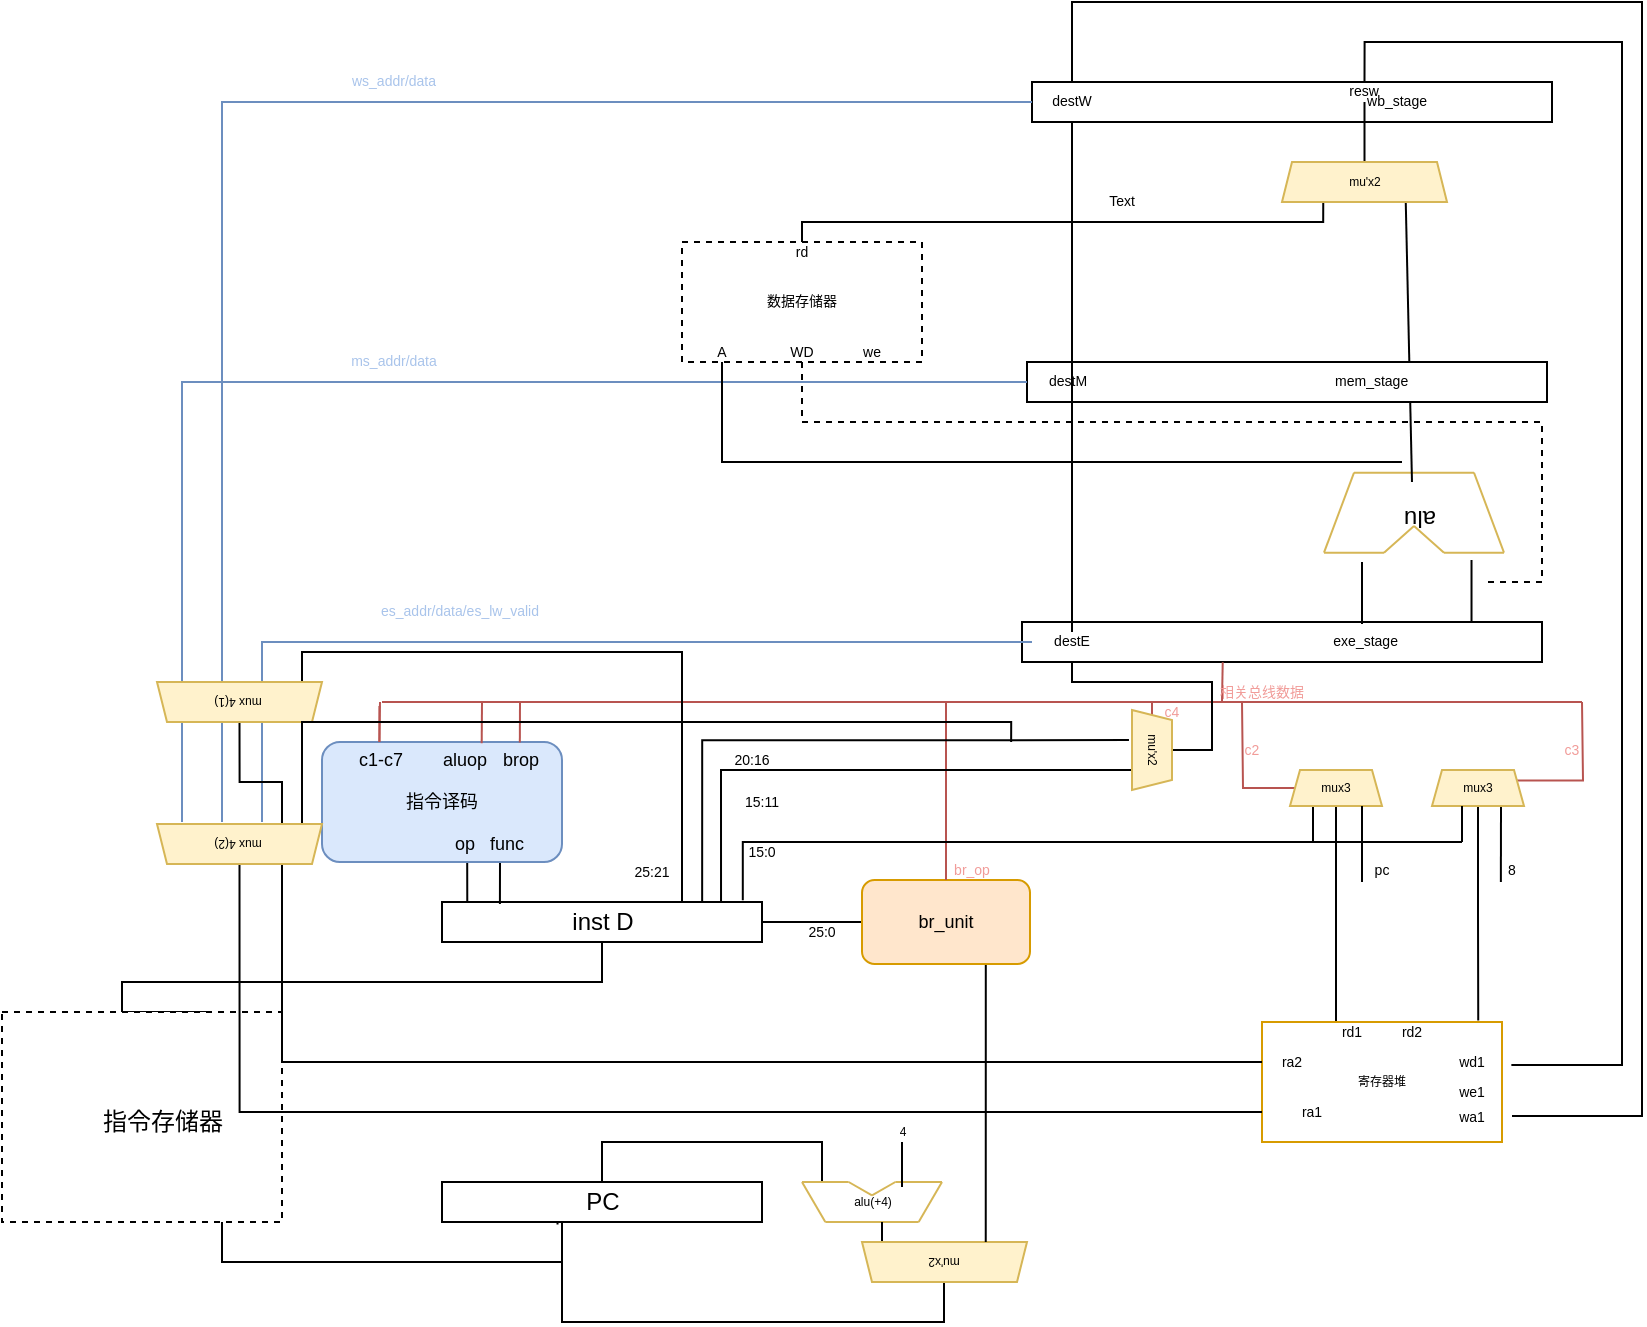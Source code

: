 <mxfile version="13.7.9" type="github">
  <diagram id="yVL93aZlSCPD28D4NVMG" name="Page-1">
    <mxGraphModel dx="1303" dy="782" grid="1" gridSize="10" guides="1" tooltips="1" connect="1" arrows="1" fold="1" page="1" pageScale="1" pageWidth="827" pageHeight="1169" math="0" shadow="0">
      <root>
        <mxCell id="0" />
        <mxCell id="1" parent="0" />
        <mxCell id="3o_DZB8A9wsRg_1Wg4iL-9" style="edgeStyle=orthogonalEdgeStyle;rounded=0;orthogonalLoop=1;jettySize=auto;html=1;entryX=0.361;entryY=1.062;entryDx=0;entryDy=0;entryPerimeter=0;endArrow=none;endFill=0;" edge="1" parent="1" source="3o_DZB8A9wsRg_1Wg4iL-2" target="3o_DZB8A9wsRg_1Wg4iL-7">
          <mxGeometry relative="1" as="geometry">
            <mxPoint x="310" y="680" as="targetPoint" />
            <Array as="points">
              <mxPoint x="110" y="710" />
              <mxPoint x="280" y="710" />
              <mxPoint x="280" y="671" />
            </Array>
          </mxGeometry>
        </mxCell>
        <mxCell id="3o_DZB8A9wsRg_1Wg4iL-44" style="edgeStyle=orthogonalEdgeStyle;rounded=0;orthogonalLoop=1;jettySize=auto;html=1;exitX=0.75;exitY=0;exitDx=0;exitDy=0;entryX=0.5;entryY=1;entryDx=0;entryDy=0;endArrow=none;endFill=0;fillColor=#FFFFCC;fontSize=9;" edge="1" parent="1" source="3o_DZB8A9wsRg_1Wg4iL-2" target="3o_DZB8A9wsRg_1Wg4iL-10">
          <mxGeometry relative="1" as="geometry">
            <Array as="points">
              <mxPoint x="60" y="585" />
              <mxPoint x="60" y="570" />
              <mxPoint x="300" y="570" />
            </Array>
          </mxGeometry>
        </mxCell>
        <object label="" 指令存储器="" id="3o_DZB8A9wsRg_1Wg4iL-2">
          <mxCell style="rounded=0;whiteSpace=wrap;html=1;dashed=1;" vertex="1" parent="1">
            <mxGeometry y="585" width="140" height="105" as="geometry" />
          </mxCell>
        </object>
        <mxCell id="3o_DZB8A9wsRg_1Wg4iL-4" value="指令存储器" style="text;html=1;resizable=0;autosize=1;align=center;verticalAlign=middle;points=[];fillColor=none;strokeColor=none;rounded=0;" vertex="1" parent="1">
          <mxGeometry x="40" y="630" width="80" height="20" as="geometry" />
        </mxCell>
        <mxCell id="3o_DZB8A9wsRg_1Wg4iL-61" style="edgeStyle=orthogonalEdgeStyle;rounded=0;orthogonalLoop=1;jettySize=auto;html=1;exitX=0.5;exitY=0;exitDx=0;exitDy=0;endArrow=none;endFill=0;fillColor=#FFFFCC;fontSize=9;" edge="1" parent="1" source="3o_DZB8A9wsRg_1Wg4iL-7">
          <mxGeometry relative="1" as="geometry">
            <mxPoint x="410" y="670" as="targetPoint" />
            <Array as="points">
              <mxPoint x="300" y="650" />
              <mxPoint x="410" y="650" />
            </Array>
          </mxGeometry>
        </mxCell>
        <mxCell id="3o_DZB8A9wsRg_1Wg4iL-7" value="" style="rounded=0;whiteSpace=wrap;html=1;" vertex="1" parent="1">
          <mxGeometry x="220" y="670" width="160" height="20" as="geometry" />
        </mxCell>
        <mxCell id="3o_DZB8A9wsRg_1Wg4iL-8" value="PC" style="text;html=1;resizable=0;autosize=1;align=center;verticalAlign=middle;points=[];fillColor=none;strokeColor=none;rounded=0;" vertex="1" parent="1">
          <mxGeometry x="285" y="670" width="30" height="20" as="geometry" />
        </mxCell>
        <mxCell id="3o_DZB8A9wsRg_1Wg4iL-57" style="edgeStyle=orthogonalEdgeStyle;rounded=0;orthogonalLoop=1;jettySize=auto;html=1;exitX=1;exitY=0.5;exitDx=0;exitDy=0;entryX=0;entryY=0.5;entryDx=0;entryDy=0;endArrow=none;endFill=0;fillColor=#FFFFCC;fontSize=9;" edge="1" parent="1" source="3o_DZB8A9wsRg_1Wg4iL-10" target="3o_DZB8A9wsRg_1Wg4iL-56">
          <mxGeometry relative="1" as="geometry" />
        </mxCell>
        <mxCell id="3o_DZB8A9wsRg_1Wg4iL-10" value="" style="rounded=0;whiteSpace=wrap;html=1;" vertex="1" parent="1">
          <mxGeometry x="220" y="530" width="160" height="20" as="geometry" />
        </mxCell>
        <mxCell id="3o_DZB8A9wsRg_1Wg4iL-11" value="inst D" style="text;html=1;resizable=0;autosize=1;align=center;verticalAlign=middle;points=[];fillColor=none;strokeColor=none;rounded=0;" vertex="1" parent="1">
          <mxGeometry x="275" y="530" width="50" height="20" as="geometry" />
        </mxCell>
        <mxCell id="3o_DZB8A9wsRg_1Wg4iL-34" value="" style="group" vertex="1" connectable="0" parent="1">
          <mxGeometry x="400" y="670" width="70" height="20" as="geometry" />
        </mxCell>
        <mxCell id="3o_DZB8A9wsRg_1Wg4iL-23" value="" style="endArrow=none;html=1;fillColor=#FFFFCC;strokeColor=#d6b656;rounded=1;" edge="1" parent="3o_DZB8A9wsRg_1Wg4iL-34">
          <mxGeometry width="29.167" height="16.667" as="geometry">
            <mxPoint x="46.667" as="sourcePoint" />
            <mxPoint x="70" as="targetPoint" />
          </mxGeometry>
        </mxCell>
        <mxCell id="3o_DZB8A9wsRg_1Wg4iL-24" value="" style="endArrow=none;html=1;fillColor=#FFFFCC;strokeColor=#d6b656;rounded=1;" edge="1" parent="3o_DZB8A9wsRg_1Wg4iL-34">
          <mxGeometry width="29.167" height="16.667" as="geometry">
            <mxPoint as="sourcePoint" />
            <mxPoint x="23.333" as="targetPoint" />
          </mxGeometry>
        </mxCell>
        <mxCell id="3o_DZB8A9wsRg_1Wg4iL-25" value="" style="endArrow=none;html=1;fillColor=#FFFFCC;strokeColor=#d6b656;rounded=1;" edge="1" parent="3o_DZB8A9wsRg_1Wg4iL-34">
          <mxGeometry width="29.167" height="16.667" as="geometry">
            <mxPoint x="35" y="6.667" as="sourcePoint" />
            <mxPoint x="46.667" as="targetPoint" />
          </mxGeometry>
        </mxCell>
        <mxCell id="3o_DZB8A9wsRg_1Wg4iL-26" value="" style="endArrow=none;html=1;fillColor=#FFFFCC;strokeColor=#d6b656;rounded=1;" edge="1" parent="3o_DZB8A9wsRg_1Wg4iL-34">
          <mxGeometry width="29.167" height="16.667" as="geometry">
            <mxPoint x="23.333" as="sourcePoint" />
            <mxPoint x="35" y="6.667" as="targetPoint" />
          </mxGeometry>
        </mxCell>
        <mxCell id="3o_DZB8A9wsRg_1Wg4iL-27" value="" style="endArrow=none;html=1;fillColor=#FFFFCC;strokeColor=#d6b656;rounded=1;" edge="1" parent="3o_DZB8A9wsRg_1Wg4iL-34">
          <mxGeometry width="29.167" height="16.667" as="geometry">
            <mxPoint as="sourcePoint" />
            <mxPoint x="11.667" y="20" as="targetPoint" />
          </mxGeometry>
        </mxCell>
        <mxCell id="3o_DZB8A9wsRg_1Wg4iL-28" value="" style="endArrow=none;html=1;fillColor=#FFFFCC;strokeColor=#d6b656;rounded=1;" edge="1" parent="3o_DZB8A9wsRg_1Wg4iL-34">
          <mxGeometry width="29.167" height="16.667" as="geometry">
            <mxPoint x="11.667" y="20" as="sourcePoint" />
            <mxPoint x="58.333" y="20" as="targetPoint" />
          </mxGeometry>
        </mxCell>
        <mxCell id="3o_DZB8A9wsRg_1Wg4iL-29" value="" style="endArrow=none;html=1;fillColor=#FFFFCC;strokeColor=#d6b656;rounded=1;" edge="1" parent="3o_DZB8A9wsRg_1Wg4iL-34">
          <mxGeometry width="29.167" height="16.667" as="geometry">
            <mxPoint x="58.333" y="20" as="sourcePoint" />
            <mxPoint x="70" as="targetPoint" />
          </mxGeometry>
        </mxCell>
        <mxCell id="3o_DZB8A9wsRg_1Wg4iL-33" value="alu(+4)" style="text;html=1;align=center;verticalAlign=middle;resizable=0;points=[];autosize=1;fontSize=6;" vertex="1" parent="3o_DZB8A9wsRg_1Wg4iL-34">
          <mxGeometry x="10" y="4.997" width="50" height="10" as="geometry" />
        </mxCell>
        <mxCell id="3o_DZB8A9wsRg_1Wg4iL-38" value="" style="endArrow=none;html=1;fillColor=#FFFFCC;fontSize=6;" edge="1" parent="1">
          <mxGeometry width="50" height="50" relative="1" as="geometry">
            <mxPoint x="450" y="672.5" as="sourcePoint" />
            <mxPoint x="450" y="650" as="targetPoint" />
          </mxGeometry>
        </mxCell>
        <mxCell id="3o_DZB8A9wsRg_1Wg4iL-39" value="4" style="text;html=1;align=center;verticalAlign=middle;resizable=0;points=[];autosize=1;fontSize=6;" vertex="1" parent="1">
          <mxGeometry x="440" y="640" width="20" height="10" as="geometry" />
        </mxCell>
        <mxCell id="3o_DZB8A9wsRg_1Wg4iL-43" style="edgeStyle=orthogonalEdgeStyle;rounded=0;orthogonalLoop=1;jettySize=auto;html=1;exitX=0.75;exitY=0;exitDx=0;exitDy=0;endArrow=none;endFill=0;fillColor=#FFFFCC;fontSize=9;" edge="1" parent="1" source="3o_DZB8A9wsRg_1Wg4iL-41">
          <mxGeometry relative="1" as="geometry">
            <mxPoint x="280" y="710" as="targetPoint" />
            <Array as="points">
              <mxPoint x="471" y="720" />
              <mxPoint x="471" y="740" />
              <mxPoint x="280" y="740" />
            </Array>
          </mxGeometry>
        </mxCell>
        <mxCell id="3o_DZB8A9wsRg_1Wg4iL-59" style="edgeStyle=orthogonalEdgeStyle;rounded=0;orthogonalLoop=1;jettySize=auto;html=1;exitX=0.75;exitY=1;exitDx=0;exitDy=0;endArrow=none;endFill=0;fillColor=#FFFFCC;fontSize=9;" edge="1" parent="1" source="3o_DZB8A9wsRg_1Wg4iL-41">
          <mxGeometry relative="1" as="geometry">
            <mxPoint x="450" y="700" as="targetPoint" />
          </mxGeometry>
        </mxCell>
        <mxCell id="3o_DZB8A9wsRg_1Wg4iL-79" style="edgeStyle=orthogonalEdgeStyle;rounded=0;orthogonalLoop=1;jettySize=auto;html=1;exitX=0.75;exitY=1;exitDx=0;exitDy=0;endArrow=none;endFill=0;fillColor=#FFFFCC;fontSize=7;" edge="1" parent="1" source="3o_DZB8A9wsRg_1Wg4iL-41">
          <mxGeometry relative="1" as="geometry">
            <mxPoint x="440" y="690" as="targetPoint" />
          </mxGeometry>
        </mxCell>
        <mxCell id="3o_DZB8A9wsRg_1Wg4iL-41" value="mu&#39;x2" style="shape=trapezoid;perimeter=trapezoidPerimeter;whiteSpace=wrap;html=1;fixedSize=1;fontSize=6;rotation=-180;size=5;fillColor=#fff2cc;strokeColor=#d6b656;" vertex="1" parent="1">
          <mxGeometry x="430" y="700" width="82.5" height="20" as="geometry" />
        </mxCell>
        <mxCell id="3o_DZB8A9wsRg_1Wg4iL-50" style="edgeStyle=orthogonalEdgeStyle;rounded=0;orthogonalLoop=1;jettySize=auto;html=1;exitX=0.75;exitY=1;exitDx=0;exitDy=0;entryX=0.181;entryY=0.052;entryDx=0;entryDy=0;entryPerimeter=0;endArrow=none;endFill=0;fillColor=#FFFFCC;fontSize=9;" edge="1" parent="1" source="3o_DZB8A9wsRg_1Wg4iL-45" target="3o_DZB8A9wsRg_1Wg4iL-10">
          <mxGeometry relative="1" as="geometry" />
        </mxCell>
        <mxCell id="3o_DZB8A9wsRg_1Wg4iL-51" style="edgeStyle=orthogonalEdgeStyle;rounded=0;orthogonalLoop=1;jettySize=auto;html=1;exitX=0.5;exitY=1;exitDx=0;exitDy=0;entryX=0.079;entryY=0.014;entryDx=0;entryDy=0;entryPerimeter=0;endArrow=none;endFill=0;fillColor=#FFFFCC;fontSize=9;" edge="1" parent="1" source="3o_DZB8A9wsRg_1Wg4iL-45" target="3o_DZB8A9wsRg_1Wg4iL-10">
          <mxGeometry relative="1" as="geometry" />
        </mxCell>
        <mxCell id="3o_DZB8A9wsRg_1Wg4iL-45" value="指令译码" style="rounded=1;whiteSpace=wrap;html=1;fontSize=9;fillColor=#dae8fc;strokeColor=#6c8ebf;" vertex="1" parent="1">
          <mxGeometry x="160" y="450" width="120" height="60" as="geometry" />
        </mxCell>
        <mxCell id="3o_DZB8A9wsRg_1Wg4iL-49" value="op" style="text;html=1;align=center;verticalAlign=middle;resizable=0;points=[];autosize=1;fontSize=9;" vertex="1" parent="1">
          <mxGeometry x="216" y="492" width="30" height="18" as="geometry" />
        </mxCell>
        <mxCell id="3o_DZB8A9wsRg_1Wg4iL-52" value="func" style="text;html=1;align=center;verticalAlign=middle;resizable=0;points=[];autosize=1;fontSize=9;" vertex="1" parent="1">
          <mxGeometry x="234" y="492" width="36" height="18" as="geometry" />
        </mxCell>
        <mxCell id="3o_DZB8A9wsRg_1Wg4iL-53" value="c1-c7" style="text;html=1;align=center;verticalAlign=middle;resizable=0;points=[];autosize=1;fontSize=9;" vertex="1" parent="1">
          <mxGeometry x="169" y="449" width="40" height="20" as="geometry" />
        </mxCell>
        <mxCell id="3o_DZB8A9wsRg_1Wg4iL-54" value="aluop" style="text;html=1;align=center;verticalAlign=middle;resizable=0;points=[];autosize=1;fontSize=9;" vertex="1" parent="1">
          <mxGeometry x="210" y="450" width="42" height="18" as="geometry" />
        </mxCell>
        <mxCell id="3o_DZB8A9wsRg_1Wg4iL-55" value="brop" style="text;html=1;align=center;verticalAlign=middle;resizable=0;points=[];autosize=1;fontSize=9;" vertex="1" parent="1">
          <mxGeometry x="238" y="450" width="42" height="18" as="geometry" />
        </mxCell>
        <mxCell id="3o_DZB8A9wsRg_1Wg4iL-58" style="edgeStyle=orthogonalEdgeStyle;rounded=0;orthogonalLoop=1;jettySize=auto;html=1;exitX=0.75;exitY=1;exitDx=0;exitDy=0;entryX=0.25;entryY=1;entryDx=0;entryDy=0;endArrow=none;endFill=0;fillColor=#FFFFCC;fontSize=9;" edge="1" parent="1" source="3o_DZB8A9wsRg_1Wg4iL-56" target="3o_DZB8A9wsRg_1Wg4iL-41">
          <mxGeometry relative="1" as="geometry">
            <Array as="points">
              <mxPoint x="492" y="561" />
            </Array>
          </mxGeometry>
        </mxCell>
        <mxCell id="3o_DZB8A9wsRg_1Wg4iL-56" value="br_unit" style="rounded=1;whiteSpace=wrap;html=1;fontSize=9;fillColor=#ffe6cc;strokeColor=#D79B00;" vertex="1" parent="1">
          <mxGeometry x="430" y="519" width="84" height="42" as="geometry" />
        </mxCell>
        <mxCell id="3o_DZB8A9wsRg_1Wg4iL-62" value="" style="endArrow=none;html=1;fillColor=#f8cecc;fontSize=9;strokeColor=#b85450;" edge="1" parent="1">
          <mxGeometry width="50" height="50" relative="1" as="geometry">
            <mxPoint x="188.71" y="450" as="sourcePoint" />
            <mxPoint x="188.71" y="432" as="targetPoint" />
          </mxGeometry>
        </mxCell>
        <mxCell id="3o_DZB8A9wsRg_1Wg4iL-64" value="" style="endArrow=none;html=1;fillColor=#f8cecc;fontSize=9;strokeColor=#b85450;exitX=0.044;exitY=0.037;exitDx=0;exitDy=0;exitPerimeter=0;" edge="1" parent="1" source="3o_DZB8A9wsRg_1Wg4iL-55">
          <mxGeometry width="50" height="50" relative="1" as="geometry">
            <mxPoint x="198.71" y="460" as="sourcePoint" />
            <mxPoint x="240" y="430" as="targetPoint" />
          </mxGeometry>
        </mxCell>
        <mxCell id="3o_DZB8A9wsRg_1Wg4iL-65" value="" style="endArrow=none;html=1;fillColor=#f8cecc;fontSize=9;strokeColor=#b85450;exitX=0.498;exitY=0.016;exitDx=0;exitDy=0;exitPerimeter=0;" edge="1" parent="1" source="3o_DZB8A9wsRg_1Wg4iL-55">
          <mxGeometry width="50" height="50" relative="1" as="geometry">
            <mxPoint x="208.71" y="470" as="sourcePoint" />
            <mxPoint x="259" y="430" as="targetPoint" />
          </mxGeometry>
        </mxCell>
        <mxCell id="3o_DZB8A9wsRg_1Wg4iL-66" value="" style="endArrow=none;html=1;fillColor=#f8cecc;fontSize=9;strokeColor=#b85450;" edge="1" parent="1">
          <mxGeometry width="50" height="50" relative="1" as="geometry">
            <mxPoint x="188.71" y="450" as="sourcePoint" />
            <mxPoint x="189" y="430" as="targetPoint" />
          </mxGeometry>
        </mxCell>
        <mxCell id="3o_DZB8A9wsRg_1Wg4iL-67" value="" style="endArrow=none;html=1;fillColor=#f8cecc;fontSize=9;strokeColor=#b85450;" edge="1" parent="1">
          <mxGeometry width="50" height="50" relative="1" as="geometry">
            <mxPoint x="190" y="430" as="sourcePoint" />
            <mxPoint x="790" y="430" as="targetPoint" />
          </mxGeometry>
        </mxCell>
        <mxCell id="3o_DZB8A9wsRg_1Wg4iL-68" value="" style="endArrow=none;html=1;fillColor=#f8cecc;fontSize=9;strokeColor=#b85450;exitX=0.5;exitY=0;exitDx=0;exitDy=0;" edge="1" parent="1" source="3o_DZB8A9wsRg_1Wg4iL-56">
          <mxGeometry width="50" height="50" relative="1" as="geometry">
            <mxPoint x="520" y="530" as="sourcePoint" />
            <mxPoint x="472" y="430" as="targetPoint" />
          </mxGeometry>
        </mxCell>
        <mxCell id="3o_DZB8A9wsRg_1Wg4iL-103" style="edgeStyle=orthogonalEdgeStyle;rounded=0;orthogonalLoop=1;jettySize=auto;html=1;exitX=0.25;exitY=0;exitDx=0;exitDy=0;entryX=0.5;entryY=1;entryDx=0;entryDy=0;endArrow=none;endFill=0;fillColor=#FFFFCC;fontSize=7;fontColor=#000000;" edge="1" parent="1" source="3o_DZB8A9wsRg_1Wg4iL-69" target="3o_DZB8A9wsRg_1Wg4iL-96">
          <mxGeometry relative="1" as="geometry">
            <Array as="points">
              <mxPoint x="667" y="590" />
            </Array>
          </mxGeometry>
        </mxCell>
        <mxCell id="3o_DZB8A9wsRg_1Wg4iL-69" value="寄存器堆" style="rounded=0;whiteSpace=wrap;strokeColor=#D79B00;fontSize=6;" vertex="1" parent="1">
          <mxGeometry x="630" y="590" width="120" height="60" as="geometry" />
        </mxCell>
        <mxCell id="3o_DZB8A9wsRg_1Wg4iL-70" value="ra2" style="text;align=center;verticalAlign=middle;resizable=0;points=[];autosize=1;fontSize=7;spacing=0;" vertex="1" parent="1">
          <mxGeometry x="630" y="605" width="30" height="10" as="geometry" />
        </mxCell>
        <mxCell id="3o_DZB8A9wsRg_1Wg4iL-71" value="ra1" style="text;align=center;verticalAlign=middle;resizable=0;points=[];autosize=1;fontSize=7;spacing=0;" vertex="1" parent="1">
          <mxGeometry x="640" y="630" width="30" height="10" as="geometry" />
        </mxCell>
        <mxCell id="3o_DZB8A9wsRg_1Wg4iL-72" value="rd1" style="text;align=center;verticalAlign=middle;resizable=0;points=[];autosize=1;fontSize=7;spacing=0;" vertex="1" parent="1">
          <mxGeometry x="660" y="590" width="30" height="10" as="geometry" />
        </mxCell>
        <mxCell id="3o_DZB8A9wsRg_1Wg4iL-73" value="rd2" style="text;align=center;verticalAlign=middle;resizable=0;points=[];autosize=1;fontSize=7;spacing=0;" vertex="1" parent="1">
          <mxGeometry x="690" y="590" width="30" height="10" as="geometry" />
        </mxCell>
        <mxCell id="3o_DZB8A9wsRg_1Wg4iL-74" value="wd1" style="text;align=center;verticalAlign=middle;resizable=0;points=[];autosize=1;fontSize=7;spacing=0;" vertex="1" parent="1">
          <mxGeometry x="715" y="605" width="40" height="10" as="geometry" />
        </mxCell>
        <mxCell id="3o_DZB8A9wsRg_1Wg4iL-75" value="we1" style="text;align=center;verticalAlign=middle;resizable=0;points=[];autosize=1;fontSize=7;spacing=0;" vertex="1" parent="1">
          <mxGeometry x="715" y="620" width="40" height="10" as="geometry" />
        </mxCell>
        <mxCell id="3o_DZB8A9wsRg_1Wg4iL-76" value="wa1" style="text;align=center;verticalAlign=middle;resizable=0;points=[];autosize=1;fontSize=7;spacing=0;" vertex="1" parent="1">
          <mxGeometry x="715" y="632.5" width="40" height="10" as="geometry" />
        </mxCell>
        <mxCell id="3o_DZB8A9wsRg_1Wg4iL-81" style="edgeStyle=orthogonalEdgeStyle;rounded=0;orthogonalLoop=1;jettySize=auto;html=1;exitX=0;exitY=0.5;exitDx=0;exitDy=0;endArrow=none;endFill=0;fillColor=#f8cecc;fontSize=7;strokeColor=#b85450;" edge="1" parent="1" source="3o_DZB8A9wsRg_1Wg4iL-80">
          <mxGeometry relative="1" as="geometry">
            <mxPoint x="575" y="430" as="targetPoint" />
          </mxGeometry>
        </mxCell>
        <mxCell id="3o_DZB8A9wsRg_1Wg4iL-83" style="edgeStyle=orthogonalEdgeStyle;rounded=0;orthogonalLoop=1;jettySize=auto;html=1;exitX=0.25;exitY=1;exitDx=0;exitDy=0;entryX=0.813;entryY=0;entryDx=0;entryDy=0;entryPerimeter=0;endArrow=none;endFill=0;fillColor=#FFFFCC;fontSize=7;fontColor=#F19C99;" edge="1" parent="1" target="3o_DZB8A9wsRg_1Wg4iL-10">
          <mxGeometry relative="1" as="geometry">
            <mxPoint x="563.48" y="449.05" as="sourcePoint" />
            <mxPoint x="350" y="524.71" as="targetPoint" />
            <Array as="points">
              <mxPoint x="350" y="449" />
            </Array>
          </mxGeometry>
        </mxCell>
        <mxCell id="3o_DZB8A9wsRg_1Wg4iL-84" style="edgeStyle=orthogonalEdgeStyle;rounded=0;orthogonalLoop=1;jettySize=auto;html=1;exitX=0.75;exitY=1;exitDx=0;exitDy=0;entryX=0.872;entryY=-0.005;entryDx=0;entryDy=0;entryPerimeter=0;endArrow=none;endFill=0;fillColor=#FFFFCC;fontSize=7;fontColor=#F19C99;" edge="1" parent="1" source="3o_DZB8A9wsRg_1Wg4iL-80" target="3o_DZB8A9wsRg_1Wg4iL-10">
          <mxGeometry relative="1" as="geometry" />
        </mxCell>
        <mxCell id="3o_DZB8A9wsRg_1Wg4iL-160" style="edgeStyle=orthogonalEdgeStyle;rounded=0;orthogonalLoop=1;jettySize=auto;html=1;exitX=0.5;exitY=0;exitDx=0;exitDy=0;entryX=0.5;entryY=1;entryDx=0;entryDy=0;endArrow=none;endFill=0;fillColor=#FFFFCC;fontSize=7;fontColor=#000000;" edge="1" parent="1" source="3o_DZB8A9wsRg_1Wg4iL-80" target="3o_DZB8A9wsRg_1Wg4iL-144">
          <mxGeometry relative="1" as="geometry">
            <Array as="points">
              <mxPoint x="605" y="454" />
              <mxPoint x="605" y="420" />
              <mxPoint x="535" y="420" />
            </Array>
          </mxGeometry>
        </mxCell>
        <mxCell id="3o_DZB8A9wsRg_1Wg4iL-80" value="mu&#39;x2" style="shape=trapezoid;perimeter=trapezoidPerimeter;whiteSpace=wrap;html=1;fixedSize=1;fontSize=6;rotation=90;size=5;fillColor=#fff2cc;strokeColor=#d6b656;" vertex="1" parent="1">
          <mxGeometry x="555" y="444" width="40" height="20" as="geometry" />
        </mxCell>
        <mxCell id="3o_DZB8A9wsRg_1Wg4iL-82" value="c4" style="text;align=center;verticalAlign=middle;resizable=0;points=[];autosize=1;fontSize=7;fontColor=#F19C99;" vertex="1" parent="1">
          <mxGeometry x="570" y="430" width="30" height="10" as="geometry" />
        </mxCell>
        <mxCell id="3o_DZB8A9wsRg_1Wg4iL-86" value="15:0" style="text;align=center;verticalAlign=middle;resizable=0;points=[];autosize=1;fontSize=7;" vertex="1" parent="1">
          <mxGeometry x="360" y="500" width="40" height="10" as="geometry" />
        </mxCell>
        <mxCell id="3o_DZB8A9wsRg_1Wg4iL-87" value="15:11" style="text;align=center;verticalAlign=middle;resizable=0;points=[];autosize=1;fontSize=7;" vertex="1" parent="1">
          <mxGeometry x="360" y="475" width="40" height="10" as="geometry" />
        </mxCell>
        <mxCell id="3o_DZB8A9wsRg_1Wg4iL-89" value="20:16" style="text;align=center;verticalAlign=middle;resizable=0;points=[];autosize=1;fontSize=7;" vertex="1" parent="1">
          <mxGeometry x="350" y="454" width="50" height="10" as="geometry" />
        </mxCell>
        <mxCell id="3o_DZB8A9wsRg_1Wg4iL-90" value="25:21" style="text;align=center;verticalAlign=middle;resizable=0;points=[];autosize=1;fontSize=7;" vertex="1" parent="1">
          <mxGeometry x="300" y="510" width="50" height="10" as="geometry" />
        </mxCell>
        <mxCell id="3o_DZB8A9wsRg_1Wg4iL-91" value="25:0" style="text;align=center;verticalAlign=middle;resizable=0;points=[];autosize=1;fontSize=7;" vertex="1" parent="1">
          <mxGeometry x="390" y="540" width="40" height="10" as="geometry" />
        </mxCell>
        <mxCell id="3o_DZB8A9wsRg_1Wg4iL-95" value="br_op" style="text;align=center;verticalAlign=middle;resizable=0;points=[];autosize=1;fontSize=7;fontColor=#F19C99;" vertex="1" parent="1">
          <mxGeometry x="460" y="509" width="50" height="10" as="geometry" />
        </mxCell>
        <mxCell id="3o_DZB8A9wsRg_1Wg4iL-98" style="edgeStyle=orthogonalEdgeStyle;rounded=0;orthogonalLoop=1;jettySize=auto;html=1;exitX=0.25;exitY=1;exitDx=0;exitDy=0;entryX=0.94;entryY=-0.041;entryDx=0;entryDy=0;entryPerimeter=0;endArrow=none;endFill=0;fillColor=#FFFFCC;fontSize=7;fontColor=#000000;" edge="1" parent="1" source="3o_DZB8A9wsRg_1Wg4iL-96" target="3o_DZB8A9wsRg_1Wg4iL-10">
          <mxGeometry relative="1" as="geometry">
            <Array as="points">
              <mxPoint x="656" y="500" />
              <mxPoint x="370" y="500" />
            </Array>
          </mxGeometry>
        </mxCell>
        <mxCell id="3o_DZB8A9wsRg_1Wg4iL-111" style="edgeStyle=orthogonalEdgeStyle;rounded=0;orthogonalLoop=1;jettySize=auto;html=1;exitX=0;exitY=0.5;exitDx=0;exitDy=0;endArrow=none;endFill=0;fillColor=#f8cecc;fontSize=7;fontColor=#000000;strokeColor=#b85450;" edge="1" parent="1" source="3o_DZB8A9wsRg_1Wg4iL-96">
          <mxGeometry relative="1" as="geometry">
            <mxPoint x="620" y="430" as="targetPoint" />
          </mxGeometry>
        </mxCell>
        <mxCell id="3o_DZB8A9wsRg_1Wg4iL-96" value="mux3" style="shape=trapezoid;perimeter=trapezoidPerimeter;whiteSpace=wrap;html=1;fixedSize=1;fontSize=6;rotation=0;size=5;fillColor=#fff2cc;strokeColor=#d6b656;" vertex="1" parent="1">
          <mxGeometry x="644" y="464" width="46" height="18" as="geometry" />
        </mxCell>
        <mxCell id="3o_DZB8A9wsRg_1Wg4iL-104" style="edgeStyle=orthogonalEdgeStyle;rounded=0;orthogonalLoop=1;jettySize=auto;html=1;exitX=0.5;exitY=1;exitDx=0;exitDy=0;entryX=0.901;entryY=-0.013;entryDx=0;entryDy=0;entryPerimeter=0;endArrow=none;endFill=0;fillColor=#FFFFCC;fontSize=7;fontColor=#000000;" edge="1" parent="1" source="3o_DZB8A9wsRg_1Wg4iL-97" target="3o_DZB8A9wsRg_1Wg4iL-69">
          <mxGeometry relative="1" as="geometry" />
        </mxCell>
        <mxCell id="3o_DZB8A9wsRg_1Wg4iL-108" style="edgeStyle=orthogonalEdgeStyle;rounded=0;orthogonalLoop=1;jettySize=auto;html=1;exitX=0.75;exitY=1;exitDx=0;exitDy=0;endArrow=none;endFill=0;fillColor=#FFFFCC;fontSize=7;fontColor=#000000;" edge="1" parent="1" source="3o_DZB8A9wsRg_1Wg4iL-97">
          <mxGeometry relative="1" as="geometry">
            <mxPoint x="749.429" y="520" as="targetPoint" />
          </mxGeometry>
        </mxCell>
        <mxCell id="3o_DZB8A9wsRg_1Wg4iL-112" style="edgeStyle=orthogonalEdgeStyle;rounded=0;orthogonalLoop=1;jettySize=auto;html=1;exitX=1;exitY=0.25;exitDx=0;exitDy=0;endArrow=none;endFill=0;fillColor=#f8cecc;fontSize=7;fontColor=#000000;strokeColor=#b85450;" edge="1" parent="1" source="3o_DZB8A9wsRg_1Wg4iL-97">
          <mxGeometry relative="1" as="geometry">
            <mxPoint x="790" y="430" as="targetPoint" />
          </mxGeometry>
        </mxCell>
        <mxCell id="3o_DZB8A9wsRg_1Wg4iL-97" value="mux3" style="shape=trapezoid;perimeter=trapezoidPerimeter;whiteSpace=wrap;html=1;fixedSize=1;fontSize=6;rotation=0;size=5;fillColor=#fff2cc;strokeColor=#d6b656;" vertex="1" parent="1">
          <mxGeometry x="715" y="464" width="46" height="18" as="geometry" />
        </mxCell>
        <mxCell id="3o_DZB8A9wsRg_1Wg4iL-100" value="" style="endArrow=none;html=1;fillColor=#FFFFCC;fontSize=7;fontColor=#000000;" edge="1" parent="1">
          <mxGeometry width="50" height="50" relative="1" as="geometry">
            <mxPoint x="650" y="500" as="sourcePoint" />
            <mxPoint x="730" y="500" as="targetPoint" />
          </mxGeometry>
        </mxCell>
        <mxCell id="3o_DZB8A9wsRg_1Wg4iL-105" value="" style="endArrow=none;html=1;fillColor=#FFFFCC;fontSize=7;fontColor=#000000;" edge="1" parent="1">
          <mxGeometry width="50" height="50" relative="1" as="geometry">
            <mxPoint x="730" y="500" as="sourcePoint" />
            <mxPoint x="730" y="482" as="targetPoint" />
          </mxGeometry>
        </mxCell>
        <mxCell id="3o_DZB8A9wsRg_1Wg4iL-106" value="" style="endArrow=none;html=1;fillColor=#FFFFCC;fontSize=7;fontColor=#000000;" edge="1" parent="1">
          <mxGeometry width="50" height="50" relative="1" as="geometry">
            <mxPoint x="680" y="520" as="sourcePoint" />
            <mxPoint x="680" y="482" as="targetPoint" />
          </mxGeometry>
        </mxCell>
        <mxCell id="3o_DZB8A9wsRg_1Wg4iL-107" value="pc" style="text;align=center;verticalAlign=middle;resizable=0;points=[];autosize=1;fontSize=7;spacing=0;" vertex="1" parent="1">
          <mxGeometry x="675" y="509" width="30" height="10" as="geometry" />
        </mxCell>
        <mxCell id="3o_DZB8A9wsRg_1Wg4iL-109" value="8" style="text;align=center;verticalAlign=middle;resizable=0;points=[];autosize=1;fontSize=7;spacing=0;" vertex="1" parent="1">
          <mxGeometry x="745" y="509" width="20" height="10" as="geometry" />
        </mxCell>
        <mxCell id="3o_DZB8A9wsRg_1Wg4iL-110" value="&amp;nbsp; &amp;nbsp; &amp;nbsp; &amp;nbsp; &amp;nbsp; &amp;nbsp; &amp;nbsp; &amp;nbsp; &amp;nbsp; &amp;nbsp; &amp;nbsp; &amp;nbsp; &amp;nbsp; &amp;nbsp; &amp;nbsp; &amp;nbsp; &amp;nbsp; &amp;nbsp; &amp;nbsp; &amp;nbsp; &amp;nbsp; &amp;nbsp;exe_stage" style="rounded=0;whiteSpace=wrap;html=1;fontSize=7;" vertex="1" parent="1">
          <mxGeometry x="510" y="390" width="260" height="20" as="geometry" />
        </mxCell>
        <mxCell id="3o_DZB8A9wsRg_1Wg4iL-113" value="c2" style="text;align=center;verticalAlign=middle;resizable=0;points=[];autosize=1;fontSize=7;fontColor=#F19C99;" vertex="1" parent="1">
          <mxGeometry x="610" y="449" width="30" height="10" as="geometry" />
        </mxCell>
        <mxCell id="3o_DZB8A9wsRg_1Wg4iL-114" value="c3" style="text;align=center;verticalAlign=middle;resizable=0;points=[];autosize=1;fontSize=7;fontColor=#F19C99;" vertex="1" parent="1">
          <mxGeometry x="770" y="449" width="30" height="10" as="geometry" />
        </mxCell>
        <mxCell id="3o_DZB8A9wsRg_1Wg4iL-115" value="" style="endArrow=none;html=1;fillColor=#f8cecc;fontSize=7;fontColor=#000000;entryX=0.386;entryY=1.005;entryDx=0;entryDy=0;entryPerimeter=0;strokeColor=#b85450;" edge="1" parent="1" target="3o_DZB8A9wsRg_1Wg4iL-110">
          <mxGeometry width="50" height="50" relative="1" as="geometry">
            <mxPoint x="610" y="430" as="sourcePoint" />
            <mxPoint x="660" y="390" as="targetPoint" />
          </mxGeometry>
        </mxCell>
        <mxCell id="3o_DZB8A9wsRg_1Wg4iL-116" value="相关总线数据" style="text;align=center;verticalAlign=middle;resizable=0;points=[];autosize=1;fontSize=7;fontColor=#F19C99;" vertex="1" parent="1">
          <mxGeometry x="585" y="420" width="90" height="10" as="geometry" />
        </mxCell>
        <mxCell id="3o_DZB8A9wsRg_1Wg4iL-129" value="" style="endArrow=none;html=1;fillColor=#FFFFCC;fontSize=7;fontColor=#000000;" edge="1" parent="1">
          <mxGeometry width="50" height="50" relative="1" as="geometry">
            <mxPoint x="680" y="391" as="sourcePoint" />
            <mxPoint x="680" y="360" as="targetPoint" />
          </mxGeometry>
        </mxCell>
        <mxCell id="3o_DZB8A9wsRg_1Wg4iL-130" value="" style="group;fillColor=none;fontSize=7;fontColor=#000000;html=0;rotation=-180;" vertex="1" connectable="0" parent="1">
          <mxGeometry x="680" y="320" width="90" height="40" as="geometry" />
        </mxCell>
        <mxCell id="3o_DZB8A9wsRg_1Wg4iL-131" value="" style="endArrow=none;html=1;fillColor=#FFFFCC;strokeColor=#d6b656;rounded=1;" edge="1" parent="3o_DZB8A9wsRg_1Wg4iL-130">
          <mxGeometry x="33.5" y="2.0" width="37.5" height="33.333" as="geometry">
            <mxPoint x="11" y="35.333" as="sourcePoint" />
            <mxPoint x="-19.0" y="35.333" as="targetPoint" />
          </mxGeometry>
        </mxCell>
        <mxCell id="3o_DZB8A9wsRg_1Wg4iL-132" value="" style="endArrow=none;html=1;fillColor=#FFFFCC;strokeColor=#d6b656;rounded=1;" edge="1" parent="3o_DZB8A9wsRg_1Wg4iL-130">
          <mxGeometry x="33.5" y="2.0" width="37.5" height="33.333" as="geometry">
            <mxPoint x="71" y="35.333" as="sourcePoint" />
            <mxPoint x="41" y="35.333" as="targetPoint" />
          </mxGeometry>
        </mxCell>
        <mxCell id="3o_DZB8A9wsRg_1Wg4iL-133" value="" style="endArrow=none;html=1;fillColor=#FFFFCC;strokeColor=#d6b656;rounded=1;" edge="1" parent="3o_DZB8A9wsRg_1Wg4iL-130">
          <mxGeometry x="33.5" y="2.0" width="37.5" height="33.333" as="geometry">
            <mxPoint x="26.0" y="22" as="sourcePoint" />
            <mxPoint x="11" y="35.333" as="targetPoint" />
          </mxGeometry>
        </mxCell>
        <mxCell id="3o_DZB8A9wsRg_1Wg4iL-134" value="" style="endArrow=none;html=1;fillColor=#FFFFCC;strokeColor=#d6b656;rounded=1;" edge="1" parent="3o_DZB8A9wsRg_1Wg4iL-130">
          <mxGeometry x="33.5" y="2.0" width="37.5" height="33.333" as="geometry">
            <mxPoint x="41" y="35.333" as="sourcePoint" />
            <mxPoint x="26.0" y="22" as="targetPoint" />
          </mxGeometry>
        </mxCell>
        <mxCell id="3o_DZB8A9wsRg_1Wg4iL-135" value="" style="endArrow=none;html=1;fillColor=#FFFFCC;strokeColor=#d6b656;rounded=1;" edge="1" parent="3o_DZB8A9wsRg_1Wg4iL-130">
          <mxGeometry x="33.5" y="2.0" width="37.5" height="33.333" as="geometry">
            <mxPoint x="71" y="35.333" as="sourcePoint" />
            <mxPoint x="56.0" y="-4.667" as="targetPoint" />
          </mxGeometry>
        </mxCell>
        <mxCell id="3o_DZB8A9wsRg_1Wg4iL-136" value="" style="endArrow=none;html=1;fillColor=#FFFFCC;strokeColor=#d6b656;rounded=1;" edge="1" parent="3o_DZB8A9wsRg_1Wg4iL-130">
          <mxGeometry x="33.5" y="2.0" width="37.5" height="33.333" as="geometry">
            <mxPoint x="56.0" y="-4.667" as="sourcePoint" />
            <mxPoint x="-4" y="-4.667" as="targetPoint" />
          </mxGeometry>
        </mxCell>
        <mxCell id="3o_DZB8A9wsRg_1Wg4iL-137" value="" style="endArrow=none;html=1;fillColor=#FFFFCC;strokeColor=#d6b656;rounded=1;" edge="1" parent="3o_DZB8A9wsRg_1Wg4iL-130">
          <mxGeometry x="33.5" y="2.0" width="37.5" height="33.333" as="geometry">
            <mxPoint x="-4" y="-4.667" as="sourcePoint" />
            <mxPoint x="-19.0" y="35.333" as="targetPoint" />
          </mxGeometry>
        </mxCell>
        <mxCell id="3o_DZB8A9wsRg_1Wg4iL-138" value="alu" style="text;html=1;align=center;verticalAlign=middle;resizable=0;points=[];autosize=1;rotation=-180;" vertex="1" parent="3o_DZB8A9wsRg_1Wg4iL-130">
          <mxGeometry x="14.75" y="8.667" width="30" height="20" as="geometry" />
        </mxCell>
        <mxCell id="3o_DZB8A9wsRg_1Wg4iL-140" value="" style="endArrow=none;html=1;fillColor=#FFFFCC;fontSize=7;fontColor=#000000;" edge="1" parent="1">
          <mxGeometry width="50" height="50" relative="1" as="geometry">
            <mxPoint x="734.76" y="390" as="sourcePoint" />
            <mxPoint x="734.76" y="359" as="targetPoint" />
          </mxGeometry>
        </mxCell>
        <mxCell id="3o_DZB8A9wsRg_1Wg4iL-142" value="" style="endArrow=none;html=1;fillColor=#FFFFCC;fontSize=7;fontColor=#000000;entryX=0.75;entryY=1;entryDx=0;entryDy=0;" edge="1" parent="1" target="3o_DZB8A9wsRg_1Wg4iL-154">
          <mxGeometry width="50" height="50" relative="1" as="geometry">
            <mxPoint x="705" y="320" as="sourcePoint" />
            <mxPoint x="705" y="190" as="targetPoint" />
          </mxGeometry>
        </mxCell>
        <mxCell id="3o_DZB8A9wsRg_1Wg4iL-143" value="&amp;nbsp; &amp;nbsp; &amp;nbsp; &amp;nbsp; &amp;nbsp; &amp;nbsp; &amp;nbsp; &amp;nbsp; &amp;nbsp; &amp;nbsp; &amp;nbsp; &amp;nbsp; &amp;nbsp; &amp;nbsp; &amp;nbsp; &amp;nbsp; &amp;nbsp; &amp;nbsp; &amp;nbsp; &amp;nbsp; &amp;nbsp; &amp;nbsp;mem_stage" style="rounded=0;whiteSpace=wrap;html=1;fontSize=7;" vertex="1" parent="1">
          <mxGeometry x="512.5" y="260" width="260" height="20" as="geometry" />
        </mxCell>
        <mxCell id="3o_DZB8A9wsRg_1Wg4iL-161" style="edgeStyle=orthogonalEdgeStyle;rounded=0;orthogonalLoop=1;jettySize=auto;html=1;exitX=0.5;exitY=0;exitDx=0;exitDy=0;entryX=0.5;entryY=1;entryDx=0;entryDy=0;endArrow=none;endFill=0;fillColor=#FFFFCC;fontSize=7;fontColor=#000000;" edge="1" parent="1" source="3o_DZB8A9wsRg_1Wg4iL-144" target="3o_DZB8A9wsRg_1Wg4iL-147">
          <mxGeometry relative="1" as="geometry" />
        </mxCell>
        <mxCell id="3o_DZB8A9wsRg_1Wg4iL-166" style="edgeStyle=orthogonalEdgeStyle;rounded=0;orthogonalLoop=1;jettySize=auto;html=1;endArrow=none;endFill=0;fillColor=#dae8fc;fontSize=7;fontColor=#000000;strokeColor=#6c8ebf;" edge="1" parent="1" source="3o_DZB8A9wsRg_1Wg4iL-144">
          <mxGeometry relative="1" as="geometry">
            <mxPoint x="130" y="490" as="targetPoint" />
            <Array as="points">
              <mxPoint x="130" y="400" />
              <mxPoint x="130" y="490" />
            </Array>
          </mxGeometry>
        </mxCell>
        <mxCell id="3o_DZB8A9wsRg_1Wg4iL-144" value="destE" style="text;html=1;strokeColor=none;fillColor=none;align=center;verticalAlign=middle;whiteSpace=wrap;rounded=0;fontSize=7;fontColor=#000000;" vertex="1" parent="1">
          <mxGeometry x="515" y="395" width="40" height="10" as="geometry" />
        </mxCell>
        <mxCell id="3o_DZB8A9wsRg_1Wg4iL-167" style="edgeStyle=orthogonalEdgeStyle;rounded=0;orthogonalLoop=1;jettySize=auto;html=1;endArrow=none;endFill=0;fillColor=#dae8fc;fontSize=7;fontColor=#000000;strokeColor=#6c8ebf;" edge="1" parent="1" source="3o_DZB8A9wsRg_1Wg4iL-145">
          <mxGeometry relative="1" as="geometry">
            <mxPoint x="90" y="490" as="targetPoint" />
            <Array as="points">
              <mxPoint x="90" y="270" />
              <mxPoint x="90" y="490" />
            </Array>
          </mxGeometry>
        </mxCell>
        <mxCell id="3o_DZB8A9wsRg_1Wg4iL-145" value="destM" style="text;html=1;strokeColor=none;fillColor=none;align=center;verticalAlign=middle;whiteSpace=wrap;rounded=0;fontSize=7;fontColor=#000000;" vertex="1" parent="1">
          <mxGeometry x="512.5" y="260" width="40" height="20" as="geometry" />
        </mxCell>
        <mxCell id="3o_DZB8A9wsRg_1Wg4iL-146" value="&amp;nbsp; &amp;nbsp; &amp;nbsp; &amp;nbsp; &amp;nbsp; &amp;nbsp; &amp;nbsp; &amp;nbsp; &amp;nbsp; &amp;nbsp; &amp;nbsp; &amp;nbsp; &amp;nbsp; &amp;nbsp; &amp;nbsp; &amp;nbsp; &amp;nbsp; &amp;nbsp; &amp;nbsp; &amp;nbsp; &amp;nbsp; &amp;nbsp; &amp;nbsp; &amp;nbsp; &amp;nbsp; &amp;nbsp; &amp;nbsp; wb_stage" style="rounded=0;whiteSpace=wrap;html=1;fontSize=7;" vertex="1" parent="1">
          <mxGeometry x="515" y="120" width="260" height="20" as="geometry" />
        </mxCell>
        <mxCell id="3o_DZB8A9wsRg_1Wg4iL-162" style="edgeStyle=orthogonalEdgeStyle;rounded=0;orthogonalLoop=1;jettySize=auto;html=1;exitX=0.5;exitY=0;exitDx=0;exitDy=0;endArrow=none;endFill=0;fillColor=#FFFFCC;fontSize=7;fontColor=#000000;" edge="1" parent="1" source="3o_DZB8A9wsRg_1Wg4iL-147" target="3o_DZB8A9wsRg_1Wg4iL-76">
          <mxGeometry relative="1" as="geometry">
            <mxPoint x="610" y="80" as="targetPoint" />
            <Array as="points">
              <mxPoint x="535" y="80" />
              <mxPoint x="820" y="80" />
              <mxPoint x="820" y="637" />
            </Array>
          </mxGeometry>
        </mxCell>
        <mxCell id="3o_DZB8A9wsRg_1Wg4iL-168" style="edgeStyle=orthogonalEdgeStyle;rounded=0;orthogonalLoop=1;jettySize=auto;html=1;exitX=0;exitY=0.5;exitDx=0;exitDy=0;endArrow=none;endFill=0;fillColor=#dae8fc;fontSize=7;fontColor=#000000;strokeColor=#6c8ebf;" edge="1" parent="1" source="3o_DZB8A9wsRg_1Wg4iL-147">
          <mxGeometry relative="1" as="geometry">
            <mxPoint x="110" y="490" as="targetPoint" />
            <Array as="points">
              <mxPoint x="110" y="130" />
              <mxPoint x="110" y="490" />
            </Array>
          </mxGeometry>
        </mxCell>
        <mxCell id="3o_DZB8A9wsRg_1Wg4iL-147" value="destW" style="text;html=1;strokeColor=none;fillColor=none;align=center;verticalAlign=middle;whiteSpace=wrap;rounded=0;fontSize=7;fontColor=#000000;" vertex="1" parent="1">
          <mxGeometry x="515" y="120" width="40" height="20" as="geometry" />
        </mxCell>
        <mxCell id="3o_DZB8A9wsRg_1Wg4iL-155" style="edgeStyle=orthogonalEdgeStyle;rounded=0;orthogonalLoop=1;jettySize=auto;html=1;exitX=0.5;exitY=0;exitDx=0;exitDy=0;entryX=0.25;entryY=1;entryDx=0;entryDy=0;endArrow=none;endFill=0;fillColor=#FFFFCC;fontSize=7;fontColor=#000000;" edge="1" parent="1" source="3o_DZB8A9wsRg_1Wg4iL-149" target="3o_DZB8A9wsRg_1Wg4iL-154">
          <mxGeometry relative="1" as="geometry">
            <Array as="points">
              <mxPoint x="400" y="190" />
              <mxPoint x="661" y="190" />
            </Array>
          </mxGeometry>
        </mxCell>
        <mxCell id="3o_DZB8A9wsRg_1Wg4iL-149" value="数据存储器" style="rounded=0;whiteSpace=wrap;html=1;fontSize=7;dashed=1;" vertex="1" parent="1">
          <mxGeometry x="340" y="200" width="120" height="60" as="geometry" />
        </mxCell>
        <mxCell id="3o_DZB8A9wsRg_1Wg4iL-150" value="rd" style="text;align=center;verticalAlign=middle;resizable=0;points=[];autosize=1;fontSize=7;spacing=0;" vertex="1" parent="1">
          <mxGeometry x="385" y="200" width="30" height="10" as="geometry" />
        </mxCell>
        <mxCell id="3o_DZB8A9wsRg_1Wg4iL-165" style="edgeStyle=orthogonalEdgeStyle;rounded=0;orthogonalLoop=1;jettySize=auto;html=1;endArrow=none;endFill=0;fillColor=#FFFFCC;fontSize=7;fontColor=#000000;" edge="1" parent="1" source="3o_DZB8A9wsRg_1Wg4iL-151">
          <mxGeometry relative="1" as="geometry">
            <mxPoint x="700" y="310" as="targetPoint" />
            <Array as="points">
              <mxPoint x="360" y="310" />
            </Array>
          </mxGeometry>
        </mxCell>
        <mxCell id="3o_DZB8A9wsRg_1Wg4iL-151" value="A" style="text;align=center;verticalAlign=middle;resizable=0;points=[];autosize=1;fontSize=7;spacing=0;" vertex="1" parent="1">
          <mxGeometry x="350" y="250" width="20" height="10" as="geometry" />
        </mxCell>
        <mxCell id="3o_DZB8A9wsRg_1Wg4iL-164" style="edgeStyle=orthogonalEdgeStyle;rounded=0;orthogonalLoop=1;jettySize=auto;html=1;endArrow=none;endFill=0;fillColor=#FFFFCC;fontSize=7;fontColor=#000000;dashed=1;" edge="1" parent="1" source="3o_DZB8A9wsRg_1Wg4iL-152">
          <mxGeometry relative="1" as="geometry">
            <mxPoint x="740" y="370" as="targetPoint" />
            <Array as="points">
              <mxPoint x="400" y="290" />
              <mxPoint x="770" y="290" />
            </Array>
          </mxGeometry>
        </mxCell>
        <mxCell id="3o_DZB8A9wsRg_1Wg4iL-152" value="WD" style="text;align=center;verticalAlign=middle;resizable=0;points=[];autosize=1;fontSize=7;spacing=0;" vertex="1" parent="1">
          <mxGeometry x="380" y="250" width="40" height="10" as="geometry" />
        </mxCell>
        <mxCell id="3o_DZB8A9wsRg_1Wg4iL-153" value="we" style="text;align=center;verticalAlign=middle;resizable=0;points=[];autosize=1;fontSize=7;spacing=0;" vertex="1" parent="1">
          <mxGeometry x="420" y="250" width="30" height="10" as="geometry" />
        </mxCell>
        <mxCell id="3o_DZB8A9wsRg_1Wg4iL-156" style="edgeStyle=orthogonalEdgeStyle;rounded=0;orthogonalLoop=1;jettySize=auto;html=1;exitX=0.5;exitY=0;exitDx=0;exitDy=0;entryX=0.5;entryY=1;entryDx=0;entryDy=0;endArrow=none;endFill=0;fillColor=#FFFFCC;fontSize=7;fontColor=#000000;" edge="1" parent="1" source="3o_DZB8A9wsRg_1Wg4iL-154" target="3o_DZB8A9wsRg_1Wg4iL-158">
          <mxGeometry relative="1" as="geometry" />
        </mxCell>
        <mxCell id="3o_DZB8A9wsRg_1Wg4iL-154" value="mu&#39;x2" style="shape=trapezoid;perimeter=trapezoidPerimeter;whiteSpace=wrap;html=1;fixedSize=1;fontSize=6;rotation=0;size=5;fillColor=#fff2cc;strokeColor=#d6b656;" vertex="1" parent="1">
          <mxGeometry x="640" y="160" width="82.5" height="20" as="geometry" />
        </mxCell>
        <mxCell id="3o_DZB8A9wsRg_1Wg4iL-157" value="Text" style="text;html=1;strokeColor=none;fillColor=none;align=center;verticalAlign=middle;whiteSpace=wrap;rounded=0;dashed=1;fontSize=7;fontColor=#000000;" vertex="1" parent="1">
          <mxGeometry x="540" y="170" width="40" height="20" as="geometry" />
        </mxCell>
        <mxCell id="3o_DZB8A9wsRg_1Wg4iL-159" style="edgeStyle=orthogonalEdgeStyle;rounded=0;orthogonalLoop=1;jettySize=auto;html=1;exitX=0.5;exitY=0;exitDx=0;exitDy=0;endArrow=none;endFill=0;fillColor=#FFFFCC;fontSize=7;fontColor=#000000;entryX=0.992;entryY=0.65;entryDx=0;entryDy=0;entryPerimeter=0;" edge="1" parent="1" source="3o_DZB8A9wsRg_1Wg4iL-158" target="3o_DZB8A9wsRg_1Wg4iL-74">
          <mxGeometry relative="1" as="geometry">
            <mxPoint x="810" y="610" as="targetPoint" />
            <Array as="points">
              <mxPoint x="681" y="100" />
              <mxPoint x="810" y="100" />
              <mxPoint x="810" y="612" />
            </Array>
          </mxGeometry>
        </mxCell>
        <mxCell id="3o_DZB8A9wsRg_1Wg4iL-158" value="resw" style="text;html=1;strokeColor=none;fillColor=none;align=center;verticalAlign=middle;whiteSpace=wrap;rounded=0;dashed=1;fontSize=7;fontColor=#000000;" vertex="1" parent="1">
          <mxGeometry x="666.25" y="120" width="30" height="10" as="geometry" />
        </mxCell>
        <mxCell id="3o_DZB8A9wsRg_1Wg4iL-170" value="ws_addr/data" style="text;html=1;align=center;verticalAlign=middle;whiteSpace=wrap;rounded=0;dashed=1;fontSize=7;fontColor=#A9C4EB;" vertex="1" parent="1">
          <mxGeometry x="176" y="110" width="40" height="20" as="geometry" />
        </mxCell>
        <mxCell id="3o_DZB8A9wsRg_1Wg4iL-171" value="ms_addr/data" style="text;html=1;align=center;verticalAlign=middle;whiteSpace=wrap;rounded=0;dashed=1;fontSize=7;fontColor=#A9C4EB;" vertex="1" parent="1">
          <mxGeometry x="176" y="250" width="40" height="20" as="geometry" />
        </mxCell>
        <mxCell id="3o_DZB8A9wsRg_1Wg4iL-175" value="es_addr/data/es_lw_valid" style="text;html=1;align=center;verticalAlign=middle;whiteSpace=wrap;rounded=0;dashed=1;fontSize=7;fontColor=#A9C4EB;" vertex="1" parent="1">
          <mxGeometry x="209" y="375" width="40" height="20" as="geometry" />
        </mxCell>
        <mxCell id="3o_DZB8A9wsRg_1Wg4iL-178" style="edgeStyle=orthogonalEdgeStyle;rounded=0;orthogonalLoop=1;jettySize=auto;html=1;exitX=0.25;exitY=1;exitDx=0;exitDy=0;endArrow=none;endFill=0;fillColor=#FFFFCC;fontSize=7;fontColor=#A9C4EB;entryX=0.75;entryY=0;entryDx=0;entryDy=0;" edge="1" parent="1" source="3o_DZB8A9wsRg_1Wg4iL-177" target="3o_DZB8A9wsRg_1Wg4iL-10">
          <mxGeometry relative="1" as="geometry">
            <mxPoint x="340" y="440" as="targetPoint" />
            <Array as="points">
              <mxPoint x="150" y="425" />
              <mxPoint x="150" y="405" />
              <mxPoint x="340" y="405" />
            </Array>
          </mxGeometry>
        </mxCell>
        <mxCell id="3o_DZB8A9wsRg_1Wg4iL-179" style="edgeStyle=orthogonalEdgeStyle;rounded=0;orthogonalLoop=1;jettySize=auto;html=1;exitX=0.5;exitY=0;exitDx=0;exitDy=0;entryX=0;entryY=0.5;entryDx=0;entryDy=0;entryPerimeter=0;endArrow=none;endFill=0;fillColor=#FFFFCC;fontSize=7;fontColor=#A9C4EB;" edge="1" parent="1" source="3o_DZB8A9wsRg_1Wg4iL-177" target="3o_DZB8A9wsRg_1Wg4iL-70">
          <mxGeometry relative="1" as="geometry">
            <Array as="points">
              <mxPoint x="119" y="470" />
              <mxPoint x="140" y="470" />
              <mxPoint x="140" y="610" />
            </Array>
          </mxGeometry>
        </mxCell>
        <mxCell id="3o_DZB8A9wsRg_1Wg4iL-177" value="mux 4(1)" style="shape=trapezoid;perimeter=trapezoidPerimeter;whiteSpace=wrap;html=1;fixedSize=1;fontSize=6;rotation=-180;size=5;fillColor=#fff2cc;strokeColor=#d6b656;" vertex="1" parent="1">
          <mxGeometry x="77.5" y="420" width="82.5" height="20" as="geometry" />
        </mxCell>
        <mxCell id="3o_DZB8A9wsRg_1Wg4iL-182" style="edgeStyle=orthogonalEdgeStyle;rounded=0;orthogonalLoop=1;jettySize=auto;html=1;exitX=0.25;exitY=1;exitDx=0;exitDy=0;endArrow=none;endFill=0;fillColor=#FFFFCC;fontSize=7;fontColor=#A9C4EB;" edge="1" parent="1" source="3o_DZB8A9wsRg_1Wg4iL-180">
          <mxGeometry relative="1" as="geometry">
            <mxPoint x="504.571" y="450" as="targetPoint" />
            <Array as="points">
              <mxPoint x="150" y="491" />
              <mxPoint x="150" y="440" />
              <mxPoint x="505" y="440" />
            </Array>
          </mxGeometry>
        </mxCell>
        <mxCell id="3o_DZB8A9wsRg_1Wg4iL-183" style="edgeStyle=orthogonalEdgeStyle;rounded=0;orthogonalLoop=1;jettySize=auto;html=1;exitX=0.5;exitY=0;exitDx=0;exitDy=0;entryX=0;entryY=0.75;entryDx=0;entryDy=0;endArrow=none;endFill=0;fillColor=#FFFFCC;fontSize=7;fontColor=#A9C4EB;" edge="1" parent="1" source="3o_DZB8A9wsRg_1Wg4iL-180" target="3o_DZB8A9wsRg_1Wg4iL-69">
          <mxGeometry relative="1" as="geometry">
            <Array as="points">
              <mxPoint x="119" y="635" />
            </Array>
          </mxGeometry>
        </mxCell>
        <mxCell id="3o_DZB8A9wsRg_1Wg4iL-180" value="mux 4(2)" style="shape=trapezoid;perimeter=trapezoidPerimeter;whiteSpace=wrap;html=1;fixedSize=1;fontSize=6;rotation=-180;size=5;fillColor=#fff2cc;strokeColor=#d6b656;" vertex="1" parent="1">
          <mxGeometry x="77.5" y="491" width="82.5" height="20" as="geometry" />
        </mxCell>
      </root>
    </mxGraphModel>
  </diagram>
</mxfile>
